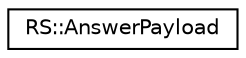 digraph "Иерархия классов. Графический вид."
{
 // LATEX_PDF_SIZE
  edge [fontname="Helvetica",fontsize="10",labelfontname="Helvetica",labelfontsize="10"];
  node [fontname="Helvetica",fontsize="10",shape=record];
  rankdir="LR";
  Node0 [label="RS::AnswerPayload",height=0.2,width=0.4,color="black", fillcolor="white", style="filled",URL="$struct_r_s_1_1_answer_payload.html",tooltip="Полезная нагрузка сообщения ответа на запрос, содержит номер запроса, размер данных запроса Сразу пос..."];
}
